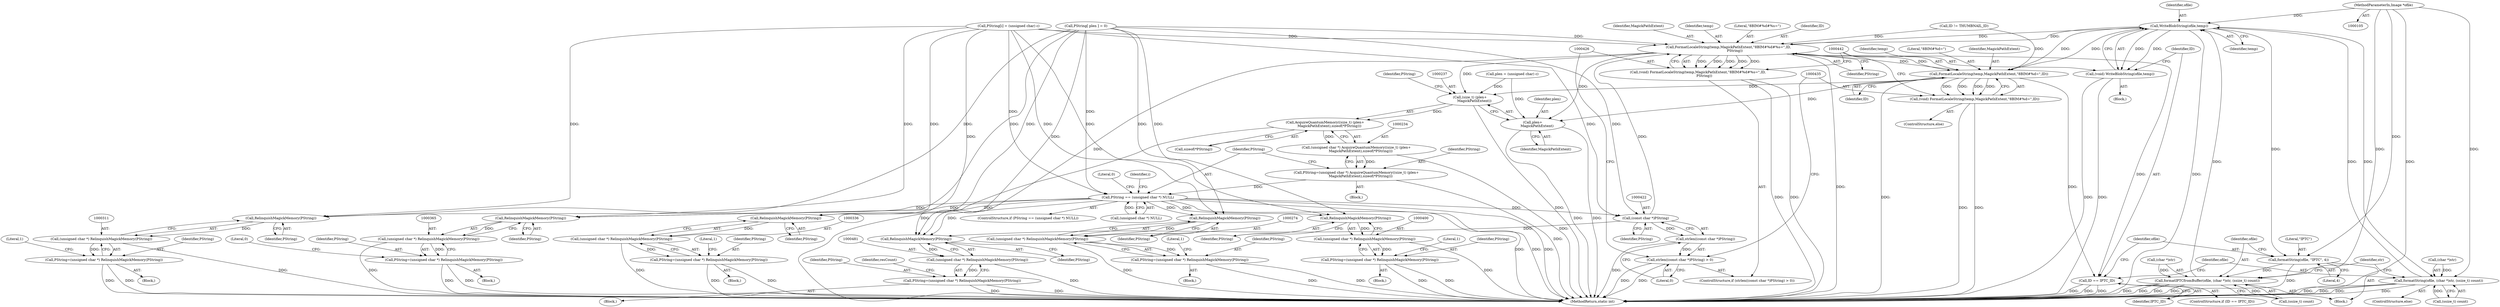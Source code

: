 digraph "0_ImageMagick_cb1214c124e1bd61f7dd551b94a794864861592e@pointer" {
"1000107" [label="(MethodParameterIn,Image *ofile)"];
"1000443" [label="(Call,WriteBlobString(ofile,temp))"];
"1000427" [label="(Call,FormatLocaleString(temp,MagickPathExtent,\"8BIM#%d#%s=\",ID,\n            PString))"];
"1000236" [label="(Call,(size_t) (plen+\n        MagickPathExtent))"];
"1000235" [label="(Call,AcquireQuantumMemory((size_t) (plen+\n        MagickPathExtent),sizeof(*PString)))"];
"1000233" [label="(Call,(unsigned char *) AcquireQuantumMemory((size_t) (plen+\n        MagickPathExtent),sizeof(*PString)))"];
"1000231" [label="(Call,PString=(unsigned char *) AcquireQuantumMemory((size_t) (plen+\n        MagickPathExtent),sizeof(*PString)))"];
"1000245" [label="(Call,PString == (unsigned char *) NULL)"];
"1000275" [label="(Call,RelinquishMagickMemory(PString))"];
"1000273" [label="(Call,(unsigned char *) RelinquishMagickMemory(PString))"];
"1000271" [label="(Call,PString=(unsigned char *) RelinquishMagickMemory(PString))"];
"1000312" [label="(Call,RelinquishMagickMemory(PString))"];
"1000310" [label="(Call,(unsigned char *) RelinquishMagickMemory(PString))"];
"1000308" [label="(Call,PString=(unsigned char *) RelinquishMagickMemory(PString))"];
"1000337" [label="(Call,RelinquishMagickMemory(PString))"];
"1000335" [label="(Call,(unsigned char *) RelinquishMagickMemory(PString))"];
"1000333" [label="(Call,PString=(unsigned char *) RelinquishMagickMemory(PString))"];
"1000366" [label="(Call,RelinquishMagickMemory(PString))"];
"1000364" [label="(Call,(unsigned char *) RelinquishMagickMemory(PString))"];
"1000362" [label="(Call,PString=(unsigned char *) RelinquishMagickMemory(PString))"];
"1000401" [label="(Call,RelinquishMagickMemory(PString))"];
"1000399" [label="(Call,(unsigned char *) RelinquishMagickMemory(PString))"];
"1000397" [label="(Call,PString=(unsigned char *) RelinquishMagickMemory(PString))"];
"1000421" [label="(Call,(const char *)PString)"];
"1000420" [label="(Call,strlen((const char *)PString))"];
"1000419" [label="(Call,strlen((const char *)PString) > 0)"];
"1000482" [label="(Call,RelinquishMagickMemory(PString))"];
"1000480" [label="(Call,(unsigned char *) RelinquishMagickMemory(PString))"];
"1000478" [label="(Call,PString=(unsigned char *) RelinquishMagickMemory(PString))"];
"1000238" [label="(Call,plen+\n        MagickPathExtent)"];
"1000425" [label="(Call,(void) FormatLocaleString(temp,MagickPathExtent,\"8BIM#%d#%s=\",ID,\n            PString))"];
"1000436" [label="(Call,FormatLocaleString(temp,MagickPathExtent,\"8BIM#%d=\",ID))"];
"1000434" [label="(Call,(void) FormatLocaleString(temp,MagickPathExtent,\"8BIM#%d=\",ID))"];
"1000447" [label="(Call,ID == IPTC_ID)"];
"1000441" [label="(Call,(void) WriteBlobString(ofile,temp))"];
"1000451" [label="(Call,formatString(ofile, \"IPTC\", 4))"];
"1000455" [label="(Call,formatIPTCfromBuffer(ofile, (char *)str, (ssize_t) count))"];
"1000464" [label="(Call,formatString(ofile, (char *)str, (ssize_t) count))"];
"1000334" [label="(Identifier,PString)"];
"1000441" [label="(Call,(void) WriteBlobString(ofile,temp))"];
"1000457" [label="(Call,(char *)str)"];
"1000246" [label="(Identifier,PString)"];
"1000251" [label="(Literal,0)"];
"1000243" [label="(Identifier,PString)"];
"1000454" [label="(Literal,4)"];
"1000436" [label="(Call,FormatLocaleString(temp,MagickPathExtent,\"8BIM#%d=\",ID))"];
"1000466" [label="(Call,(char *)str)"];
"1000418" [label="(ControlStructure,if (strlen((const char *)PString) > 0))"];
"1000333" [label="(Call,PString=(unsigned char *) RelinquishMagickMemory(PString))"];
"1000402" [label="(Identifier,PString)"];
"1000431" [label="(Identifier,ID)"];
"1000427" [label="(Call,FormatLocaleString(temp,MagickPathExtent,\"8BIM#%d#%s=\",ID,\n            PString))"];
"1000453" [label="(Literal,\"IPTC\")"];
"1000448" [label="(Identifier,ID)"];
"1000270" [label="(Block,)"];
"1000390" [label="(Block,)"];
"1000469" [label="(Call,(ssize_t) count)"];
"1000485" [label="(Identifier,resCount)"];
"1000332" [label="(Block,)"];
"1000107" [label="(MethodParameterIn,Image *ofile)"];
"1000444" [label="(Identifier,ofile)"];
"1000272" [label="(Identifier,PString)"];
"1000231" [label="(Call,PString=(unsigned char *) AcquireQuantumMemory((size_t) (plen+\n        MagickPathExtent),sizeof(*PString)))"];
"1000361" [label="(Block,)"];
"1000397" [label="(Call,PString=(unsigned char *) RelinquishMagickMemory(PString))"];
"1000483" [label="(Identifier,PString)"];
"1000338" [label="(Identifier,PString)"];
"1000460" [label="(Call,(ssize_t) count)"];
"1000369" [label="(Literal,0)"];
"1000432" [label="(Identifier,PString)"];
"1000235" [label="(Call,AcquireQuantumMemory((size_t) (plen+\n        MagickPathExtent),sizeof(*PString)))"];
"1000451" [label="(Call,formatString(ofile, \"IPTC\", 4))"];
"1000366" [label="(Call,RelinquishMagickMemory(PString))"];
"1000398" [label="(Identifier,PString)"];
"1000401" [label="(Call,RelinquishMagickMemory(PString))"];
"1000312" [label="(Call,RelinquishMagickMemory(PString))"];
"1000480" [label="(Call,(unsigned char *) RelinquishMagickMemory(PString))"];
"1000276" [label="(Identifier,PString)"];
"1000450" [label="(Block,)"];
"1000226" [label="(Call,plen = (unsigned char) c)"];
"1000280" [label="(Call,PString[i] = (unsigned char) c)"];
"1000287" [label="(Call,PString[ plen ] = 0)"];
"1000428" [label="(Identifier,temp)"];
"1000275" [label="(Call,RelinquishMagickMemory(PString))"];
"1000465" [label="(Identifier,ofile)"];
"1000445" [label="(Identifier,temp)"];
"1000439" [label="(Literal,\"8BIM#%d=\")"];
"1000367" [label="(Identifier,PString)"];
"1000464" [label="(Call,formatString(ofile, (char *)str, (ssize_t) count))"];
"1000335" [label="(Call,(unsigned char *) RelinquishMagickMemory(PString))"];
"1000232" [label="(Identifier,PString)"];
"1000271" [label="(Call,PString=(unsigned char *) RelinquishMagickMemory(PString))"];
"1000440" [label="(Identifier,ID)"];
"1000310" [label="(Call,(unsigned char *) RelinquishMagickMemory(PString))"];
"1000473" [label="(Identifier,str)"];
"1000254" [label="(Identifier,i)"];
"1000463" [label="(ControlStructure,else)"];
"1000307" [label="(Block,)"];
"1000244" [label="(ControlStructure,if (PString == (unsigned char *) NULL))"];
"1000423" [label="(Identifier,PString)"];
"1000419" [label="(Call,strlen((const char *)PString) > 0)"];
"1000363" [label="(Identifier,PString)"];
"1000420" [label="(Call,strlen((const char *)PString))"];
"1000273" [label="(Call,(unsigned char *) RelinquishMagickMemory(PString))"];
"1000434" [label="(Call,(void) FormatLocaleString(temp,MagickPathExtent,\"8BIM#%d=\",ID))"];
"1000247" [label="(Call,(unsigned char *) NULL)"];
"1000313" [label="(Identifier,PString)"];
"1000414" [label="(Call,ID != THUMBNAIL_ID)"];
"1000240" [label="(Identifier,MagickPathExtent)"];
"1000446" [label="(ControlStructure,if (ID == IPTC_ID))"];
"1000308" [label="(Call,PString=(unsigned char *) RelinquishMagickMemory(PString))"];
"1000456" [label="(Identifier,ofile)"];
"1000430" [label="(Literal,\"8BIM#%d#%s=\")"];
"1000417" [label="(Block,)"];
"1000425" [label="(Call,(void) FormatLocaleString(temp,MagickPathExtent,\"8BIM#%d#%s=\",ID,\n            PString))"];
"1000492" [label="(MethodReturn,static int)"];
"1000452" [label="(Identifier,ofile)"];
"1000239" [label="(Identifier,plen)"];
"1000316" [label="(Literal,1)"];
"1000362" [label="(Call,PString=(unsigned char *) RelinquishMagickMemory(PString))"];
"1000424" [label="(Literal,0)"];
"1000443" [label="(Call,WriteBlobString(ofile,temp))"];
"1000341" [label="(Literal,1)"];
"1000213" [label="(Block,)"];
"1000478" [label="(Call,PString=(unsigned char *) RelinquishMagickMemory(PString))"];
"1000438" [label="(Identifier,MagickPathExtent)"];
"1000482" [label="(Call,RelinquishMagickMemory(PString))"];
"1000245" [label="(Call,PString == (unsigned char *) NULL)"];
"1000447" [label="(Call,ID == IPTC_ID)"];
"1000455" [label="(Call,formatIPTCfromBuffer(ofile, (char *)str, (ssize_t) count))"];
"1000479" [label="(Identifier,PString)"];
"1000437" [label="(Identifier,temp)"];
"1000364" [label="(Call,(unsigned char *) RelinquishMagickMemory(PString))"];
"1000399" [label="(Call,(unsigned char *) RelinquishMagickMemory(PString))"];
"1000241" [label="(Call,sizeof(*PString))"];
"1000433" [label="(ControlStructure,else)"];
"1000236" [label="(Call,(size_t) (plen+\n        MagickPathExtent))"];
"1000135" [label="(Block,)"];
"1000429" [label="(Identifier,MagickPathExtent)"];
"1000233" [label="(Call,(unsigned char *) AcquireQuantumMemory((size_t) (plen+\n        MagickPathExtent),sizeof(*PString)))"];
"1000421" [label="(Call,(const char *)PString)"];
"1000405" [label="(Literal,1)"];
"1000238" [label="(Call,plen+\n        MagickPathExtent)"];
"1000449" [label="(Identifier,IPTC_ID)"];
"1000279" [label="(Literal,1)"];
"1000337" [label="(Call,RelinquishMagickMemory(PString))"];
"1000309" [label="(Identifier,PString)"];
"1000107" -> "1000105"  [label="AST: "];
"1000107" -> "1000492"  [label="DDG: "];
"1000107" -> "1000443"  [label="DDG: "];
"1000107" -> "1000451"  [label="DDG: "];
"1000107" -> "1000455"  [label="DDG: "];
"1000107" -> "1000464"  [label="DDG: "];
"1000443" -> "1000441"  [label="AST: "];
"1000443" -> "1000445"  [label="CFG: "];
"1000444" -> "1000443"  [label="AST: "];
"1000445" -> "1000443"  [label="AST: "];
"1000441" -> "1000443"  [label="CFG: "];
"1000443" -> "1000492"  [label="DDG: "];
"1000443" -> "1000427"  [label="DDG: "];
"1000443" -> "1000436"  [label="DDG: "];
"1000443" -> "1000441"  [label="DDG: "];
"1000443" -> "1000441"  [label="DDG: "];
"1000455" -> "1000443"  [label="DDG: "];
"1000464" -> "1000443"  [label="DDG: "];
"1000427" -> "1000443"  [label="DDG: "];
"1000436" -> "1000443"  [label="DDG: "];
"1000443" -> "1000451"  [label="DDG: "];
"1000443" -> "1000464"  [label="DDG: "];
"1000427" -> "1000425"  [label="AST: "];
"1000427" -> "1000432"  [label="CFG: "];
"1000428" -> "1000427"  [label="AST: "];
"1000429" -> "1000427"  [label="AST: "];
"1000430" -> "1000427"  [label="AST: "];
"1000431" -> "1000427"  [label="AST: "];
"1000432" -> "1000427"  [label="AST: "];
"1000425" -> "1000427"  [label="CFG: "];
"1000427" -> "1000492"  [label="DDG: "];
"1000427" -> "1000236"  [label="DDG: "];
"1000427" -> "1000238"  [label="DDG: "];
"1000427" -> "1000425"  [label="DDG: "];
"1000427" -> "1000425"  [label="DDG: "];
"1000427" -> "1000425"  [label="DDG: "];
"1000427" -> "1000425"  [label="DDG: "];
"1000427" -> "1000425"  [label="DDG: "];
"1000436" -> "1000427"  [label="DDG: "];
"1000414" -> "1000427"  [label="DDG: "];
"1000421" -> "1000427"  [label="DDG: "];
"1000280" -> "1000427"  [label="DDG: "];
"1000287" -> "1000427"  [label="DDG: "];
"1000427" -> "1000436"  [label="DDG: "];
"1000427" -> "1000447"  [label="DDG: "];
"1000427" -> "1000482"  [label="DDG: "];
"1000236" -> "1000235"  [label="AST: "];
"1000236" -> "1000238"  [label="CFG: "];
"1000237" -> "1000236"  [label="AST: "];
"1000238" -> "1000236"  [label="AST: "];
"1000243" -> "1000236"  [label="CFG: "];
"1000236" -> "1000492"  [label="DDG: "];
"1000236" -> "1000235"  [label="DDG: "];
"1000226" -> "1000236"  [label="DDG: "];
"1000436" -> "1000236"  [label="DDG: "];
"1000235" -> "1000233"  [label="AST: "];
"1000235" -> "1000241"  [label="CFG: "];
"1000241" -> "1000235"  [label="AST: "];
"1000233" -> "1000235"  [label="CFG: "];
"1000235" -> "1000492"  [label="DDG: "];
"1000235" -> "1000233"  [label="DDG: "];
"1000233" -> "1000231"  [label="AST: "];
"1000234" -> "1000233"  [label="AST: "];
"1000231" -> "1000233"  [label="CFG: "];
"1000233" -> "1000492"  [label="DDG: "];
"1000233" -> "1000231"  [label="DDG: "];
"1000231" -> "1000213"  [label="AST: "];
"1000232" -> "1000231"  [label="AST: "];
"1000246" -> "1000231"  [label="CFG: "];
"1000231" -> "1000492"  [label="DDG: "];
"1000231" -> "1000245"  [label="DDG: "];
"1000245" -> "1000244"  [label="AST: "];
"1000245" -> "1000247"  [label="CFG: "];
"1000246" -> "1000245"  [label="AST: "];
"1000247" -> "1000245"  [label="AST: "];
"1000251" -> "1000245"  [label="CFG: "];
"1000254" -> "1000245"  [label="CFG: "];
"1000245" -> "1000492"  [label="DDG: "];
"1000245" -> "1000492"  [label="DDG: "];
"1000245" -> "1000492"  [label="DDG: "];
"1000280" -> "1000245"  [label="DDG: "];
"1000287" -> "1000245"  [label="DDG: "];
"1000247" -> "1000245"  [label="DDG: "];
"1000245" -> "1000275"  [label="DDG: "];
"1000245" -> "1000312"  [label="DDG: "];
"1000245" -> "1000337"  [label="DDG: "];
"1000245" -> "1000366"  [label="DDG: "];
"1000245" -> "1000401"  [label="DDG: "];
"1000245" -> "1000421"  [label="DDG: "];
"1000245" -> "1000482"  [label="DDG: "];
"1000275" -> "1000273"  [label="AST: "];
"1000275" -> "1000276"  [label="CFG: "];
"1000276" -> "1000275"  [label="AST: "];
"1000273" -> "1000275"  [label="CFG: "];
"1000275" -> "1000273"  [label="DDG: "];
"1000280" -> "1000275"  [label="DDG: "];
"1000287" -> "1000275"  [label="DDG: "];
"1000273" -> "1000271"  [label="AST: "];
"1000274" -> "1000273"  [label="AST: "];
"1000271" -> "1000273"  [label="CFG: "];
"1000273" -> "1000492"  [label="DDG: "];
"1000273" -> "1000271"  [label="DDG: "];
"1000271" -> "1000270"  [label="AST: "];
"1000272" -> "1000271"  [label="AST: "];
"1000279" -> "1000271"  [label="CFG: "];
"1000271" -> "1000492"  [label="DDG: "];
"1000271" -> "1000492"  [label="DDG: "];
"1000312" -> "1000310"  [label="AST: "];
"1000312" -> "1000313"  [label="CFG: "];
"1000313" -> "1000312"  [label="AST: "];
"1000310" -> "1000312"  [label="CFG: "];
"1000312" -> "1000310"  [label="DDG: "];
"1000280" -> "1000312"  [label="DDG: "];
"1000287" -> "1000312"  [label="DDG: "];
"1000310" -> "1000308"  [label="AST: "];
"1000311" -> "1000310"  [label="AST: "];
"1000308" -> "1000310"  [label="CFG: "];
"1000310" -> "1000492"  [label="DDG: "];
"1000310" -> "1000308"  [label="DDG: "];
"1000308" -> "1000307"  [label="AST: "];
"1000309" -> "1000308"  [label="AST: "];
"1000316" -> "1000308"  [label="CFG: "];
"1000308" -> "1000492"  [label="DDG: "];
"1000308" -> "1000492"  [label="DDG: "];
"1000337" -> "1000335"  [label="AST: "];
"1000337" -> "1000338"  [label="CFG: "];
"1000338" -> "1000337"  [label="AST: "];
"1000335" -> "1000337"  [label="CFG: "];
"1000337" -> "1000335"  [label="DDG: "];
"1000280" -> "1000337"  [label="DDG: "];
"1000287" -> "1000337"  [label="DDG: "];
"1000335" -> "1000333"  [label="AST: "];
"1000336" -> "1000335"  [label="AST: "];
"1000333" -> "1000335"  [label="CFG: "];
"1000335" -> "1000492"  [label="DDG: "];
"1000335" -> "1000333"  [label="DDG: "];
"1000333" -> "1000332"  [label="AST: "];
"1000334" -> "1000333"  [label="AST: "];
"1000341" -> "1000333"  [label="CFG: "];
"1000333" -> "1000492"  [label="DDG: "];
"1000333" -> "1000492"  [label="DDG: "];
"1000366" -> "1000364"  [label="AST: "];
"1000366" -> "1000367"  [label="CFG: "];
"1000367" -> "1000366"  [label="AST: "];
"1000364" -> "1000366"  [label="CFG: "];
"1000366" -> "1000364"  [label="DDG: "];
"1000280" -> "1000366"  [label="DDG: "];
"1000287" -> "1000366"  [label="DDG: "];
"1000364" -> "1000362"  [label="AST: "];
"1000365" -> "1000364"  [label="AST: "];
"1000362" -> "1000364"  [label="CFG: "];
"1000364" -> "1000492"  [label="DDG: "];
"1000364" -> "1000362"  [label="DDG: "];
"1000362" -> "1000361"  [label="AST: "];
"1000363" -> "1000362"  [label="AST: "];
"1000369" -> "1000362"  [label="CFG: "];
"1000362" -> "1000492"  [label="DDG: "];
"1000362" -> "1000492"  [label="DDG: "];
"1000401" -> "1000399"  [label="AST: "];
"1000401" -> "1000402"  [label="CFG: "];
"1000402" -> "1000401"  [label="AST: "];
"1000399" -> "1000401"  [label="CFG: "];
"1000401" -> "1000399"  [label="DDG: "];
"1000280" -> "1000401"  [label="DDG: "];
"1000287" -> "1000401"  [label="DDG: "];
"1000399" -> "1000397"  [label="AST: "];
"1000400" -> "1000399"  [label="AST: "];
"1000397" -> "1000399"  [label="CFG: "];
"1000399" -> "1000492"  [label="DDG: "];
"1000399" -> "1000397"  [label="DDG: "];
"1000397" -> "1000390"  [label="AST: "];
"1000398" -> "1000397"  [label="AST: "];
"1000405" -> "1000397"  [label="CFG: "];
"1000397" -> "1000492"  [label="DDG: "];
"1000397" -> "1000492"  [label="DDG: "];
"1000421" -> "1000420"  [label="AST: "];
"1000421" -> "1000423"  [label="CFG: "];
"1000422" -> "1000421"  [label="AST: "];
"1000423" -> "1000421"  [label="AST: "];
"1000420" -> "1000421"  [label="CFG: "];
"1000421" -> "1000420"  [label="DDG: "];
"1000280" -> "1000421"  [label="DDG: "];
"1000287" -> "1000421"  [label="DDG: "];
"1000421" -> "1000482"  [label="DDG: "];
"1000420" -> "1000419"  [label="AST: "];
"1000424" -> "1000420"  [label="CFG: "];
"1000420" -> "1000492"  [label="DDG: "];
"1000420" -> "1000419"  [label="DDG: "];
"1000419" -> "1000418"  [label="AST: "];
"1000419" -> "1000424"  [label="CFG: "];
"1000424" -> "1000419"  [label="AST: "];
"1000426" -> "1000419"  [label="CFG: "];
"1000435" -> "1000419"  [label="CFG: "];
"1000419" -> "1000492"  [label="DDG: "];
"1000419" -> "1000492"  [label="DDG: "];
"1000482" -> "1000480"  [label="AST: "];
"1000482" -> "1000483"  [label="CFG: "];
"1000483" -> "1000482"  [label="AST: "];
"1000480" -> "1000482"  [label="CFG: "];
"1000482" -> "1000480"  [label="DDG: "];
"1000280" -> "1000482"  [label="DDG: "];
"1000287" -> "1000482"  [label="DDG: "];
"1000480" -> "1000478"  [label="AST: "];
"1000481" -> "1000480"  [label="AST: "];
"1000478" -> "1000480"  [label="CFG: "];
"1000480" -> "1000492"  [label="DDG: "];
"1000480" -> "1000478"  [label="DDG: "];
"1000478" -> "1000135"  [label="AST: "];
"1000479" -> "1000478"  [label="AST: "];
"1000485" -> "1000478"  [label="CFG: "];
"1000478" -> "1000492"  [label="DDG: "];
"1000478" -> "1000492"  [label="DDG: "];
"1000238" -> "1000240"  [label="CFG: "];
"1000239" -> "1000238"  [label="AST: "];
"1000240" -> "1000238"  [label="AST: "];
"1000238" -> "1000492"  [label="DDG: "];
"1000238" -> "1000492"  [label="DDG: "];
"1000226" -> "1000238"  [label="DDG: "];
"1000436" -> "1000238"  [label="DDG: "];
"1000425" -> "1000418"  [label="AST: "];
"1000426" -> "1000425"  [label="AST: "];
"1000442" -> "1000425"  [label="CFG: "];
"1000425" -> "1000492"  [label="DDG: "];
"1000425" -> "1000492"  [label="DDG: "];
"1000436" -> "1000434"  [label="AST: "];
"1000436" -> "1000440"  [label="CFG: "];
"1000437" -> "1000436"  [label="AST: "];
"1000438" -> "1000436"  [label="AST: "];
"1000439" -> "1000436"  [label="AST: "];
"1000440" -> "1000436"  [label="AST: "];
"1000434" -> "1000436"  [label="CFG: "];
"1000436" -> "1000492"  [label="DDG: "];
"1000436" -> "1000434"  [label="DDG: "];
"1000436" -> "1000434"  [label="DDG: "];
"1000436" -> "1000434"  [label="DDG: "];
"1000436" -> "1000434"  [label="DDG: "];
"1000414" -> "1000436"  [label="DDG: "];
"1000436" -> "1000447"  [label="DDG: "];
"1000434" -> "1000433"  [label="AST: "];
"1000435" -> "1000434"  [label="AST: "];
"1000442" -> "1000434"  [label="CFG: "];
"1000434" -> "1000492"  [label="DDG: "];
"1000434" -> "1000492"  [label="DDG: "];
"1000447" -> "1000446"  [label="AST: "];
"1000447" -> "1000449"  [label="CFG: "];
"1000448" -> "1000447"  [label="AST: "];
"1000449" -> "1000447"  [label="AST: "];
"1000452" -> "1000447"  [label="CFG: "];
"1000465" -> "1000447"  [label="CFG: "];
"1000447" -> "1000492"  [label="DDG: "];
"1000447" -> "1000492"  [label="DDG: "];
"1000447" -> "1000492"  [label="DDG: "];
"1000441" -> "1000417"  [label="AST: "];
"1000442" -> "1000441"  [label="AST: "];
"1000448" -> "1000441"  [label="CFG: "];
"1000441" -> "1000492"  [label="DDG: "];
"1000441" -> "1000492"  [label="DDG: "];
"1000451" -> "1000450"  [label="AST: "];
"1000451" -> "1000454"  [label="CFG: "];
"1000452" -> "1000451"  [label="AST: "];
"1000453" -> "1000451"  [label="AST: "];
"1000454" -> "1000451"  [label="AST: "];
"1000456" -> "1000451"  [label="CFG: "];
"1000451" -> "1000492"  [label="DDG: "];
"1000451" -> "1000455"  [label="DDG: "];
"1000455" -> "1000450"  [label="AST: "];
"1000455" -> "1000460"  [label="CFG: "];
"1000456" -> "1000455"  [label="AST: "];
"1000457" -> "1000455"  [label="AST: "];
"1000460" -> "1000455"  [label="AST: "];
"1000473" -> "1000455"  [label="CFG: "];
"1000455" -> "1000492"  [label="DDG: "];
"1000455" -> "1000492"  [label="DDG: "];
"1000455" -> "1000492"  [label="DDG: "];
"1000455" -> "1000492"  [label="DDG: "];
"1000457" -> "1000455"  [label="DDG: "];
"1000460" -> "1000455"  [label="DDG: "];
"1000464" -> "1000463"  [label="AST: "];
"1000464" -> "1000469"  [label="CFG: "];
"1000465" -> "1000464"  [label="AST: "];
"1000466" -> "1000464"  [label="AST: "];
"1000469" -> "1000464"  [label="AST: "];
"1000473" -> "1000464"  [label="CFG: "];
"1000464" -> "1000492"  [label="DDG: "];
"1000464" -> "1000492"  [label="DDG: "];
"1000464" -> "1000492"  [label="DDG: "];
"1000464" -> "1000492"  [label="DDG: "];
"1000466" -> "1000464"  [label="DDG: "];
"1000469" -> "1000464"  [label="DDG: "];
}
